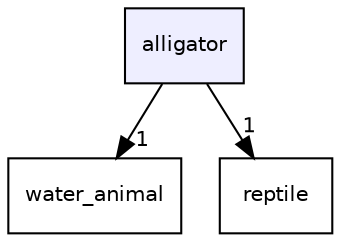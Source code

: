 digraph "alligator" {
  compound=true
  node [ fontsize="10", fontname="Helvetica"];
  edge [ labelfontsize="10", labelfontname="Helvetica"];
  dir_4b8073c8a5349d6e5e029803cf84796c [shape=box, label="alligator", style="filled", fillcolor="#eeeeff", pencolor="black", URL="dir_4b8073c8a5349d6e5e029803cf84796c.html"];
  dir_43077ec27605880ea06137d5578c96fe [shape=box label="water_animal" URL="dir_43077ec27605880ea06137d5578c96fe.html"];
  dir_fa7757de16a5f4e19850c013963341ae [shape=box label="reptile" URL="dir_fa7757de16a5f4e19850c013963341ae.html"];
  dir_4b8073c8a5349d6e5e029803cf84796c->dir_43077ec27605880ea06137d5578c96fe [headlabel="1", labeldistance=1.5 headhref="dir_000001_000041.html"];
  dir_4b8073c8a5349d6e5e029803cf84796c->dir_fa7757de16a5f4e19850c013963341ae [headlabel="1", labeldistance=1.5 headhref="dir_000001_000036.html"];
}
